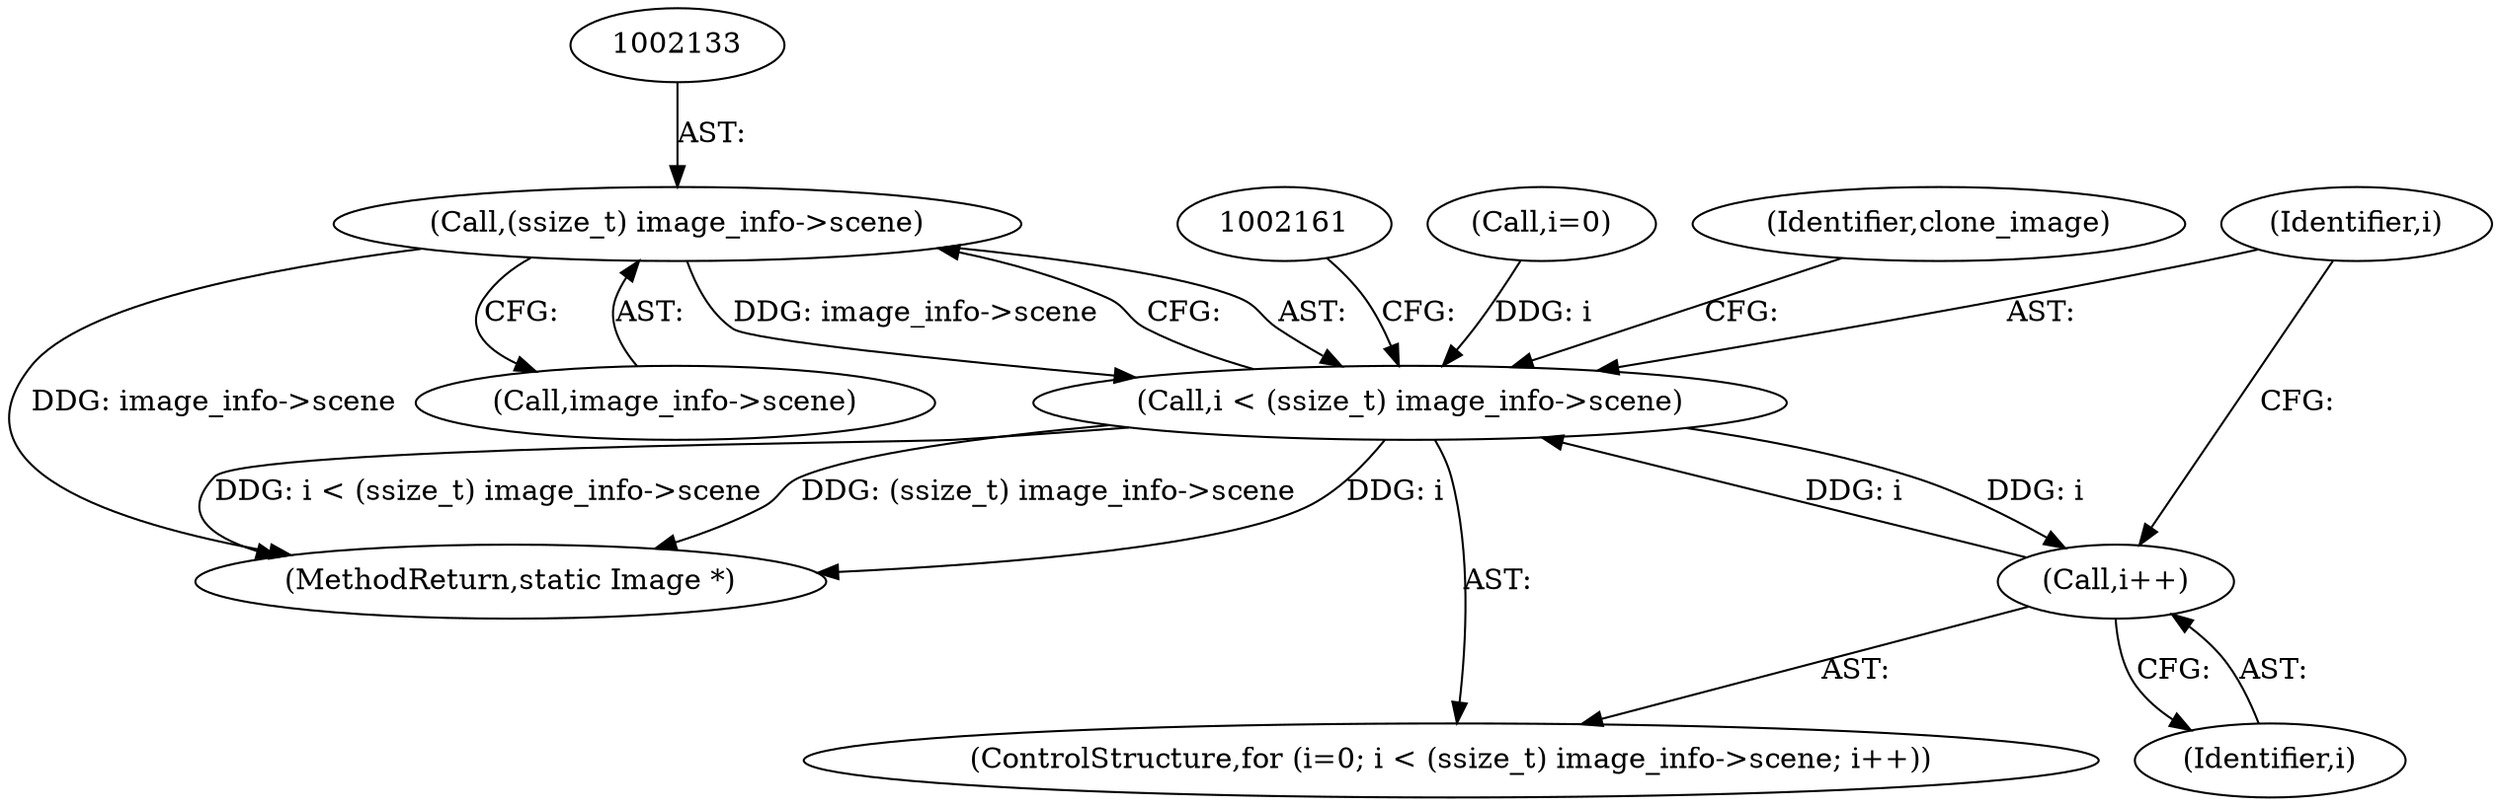 digraph "0_ImageMagick_8598a497e2d1f556a34458cf54b40ba40674734c@pointer" {
"1002132" [label="(Call,(ssize_t) image_info->scene)"];
"1002130" [label="(Call,i < (ssize_t) image_info->scene)"];
"1002137" [label="(Call,i++)"];
"1002126" [label="(ControlStructure,for (i=0; i < (ssize_t) image_info->scene; i++))"];
"1002134" [label="(Call,image_info->scene)"];
"1002260" [label="(MethodReturn,static Image *)"];
"1002132" [label="(Call,(ssize_t) image_info->scene)"];
"1002138" [label="(Identifier,i)"];
"1002137" [label="(Call,i++)"];
"1002127" [label="(Call,i=0)"];
"1002141" [label="(Identifier,clone_image)"];
"1002130" [label="(Call,i < (ssize_t) image_info->scene)"];
"1002131" [label="(Identifier,i)"];
"1002132" -> "1002130"  [label="AST: "];
"1002132" -> "1002134"  [label="CFG: "];
"1002133" -> "1002132"  [label="AST: "];
"1002134" -> "1002132"  [label="AST: "];
"1002130" -> "1002132"  [label="CFG: "];
"1002132" -> "1002260"  [label="DDG: image_info->scene"];
"1002132" -> "1002130"  [label="DDG: image_info->scene"];
"1002130" -> "1002126"  [label="AST: "];
"1002131" -> "1002130"  [label="AST: "];
"1002141" -> "1002130"  [label="CFG: "];
"1002161" -> "1002130"  [label="CFG: "];
"1002130" -> "1002260"  [label="DDG: i"];
"1002130" -> "1002260"  [label="DDG: i < (ssize_t) image_info->scene"];
"1002130" -> "1002260"  [label="DDG: (ssize_t) image_info->scene"];
"1002127" -> "1002130"  [label="DDG: i"];
"1002137" -> "1002130"  [label="DDG: i"];
"1002130" -> "1002137"  [label="DDG: i"];
"1002137" -> "1002126"  [label="AST: "];
"1002137" -> "1002138"  [label="CFG: "];
"1002138" -> "1002137"  [label="AST: "];
"1002131" -> "1002137"  [label="CFG: "];
}
